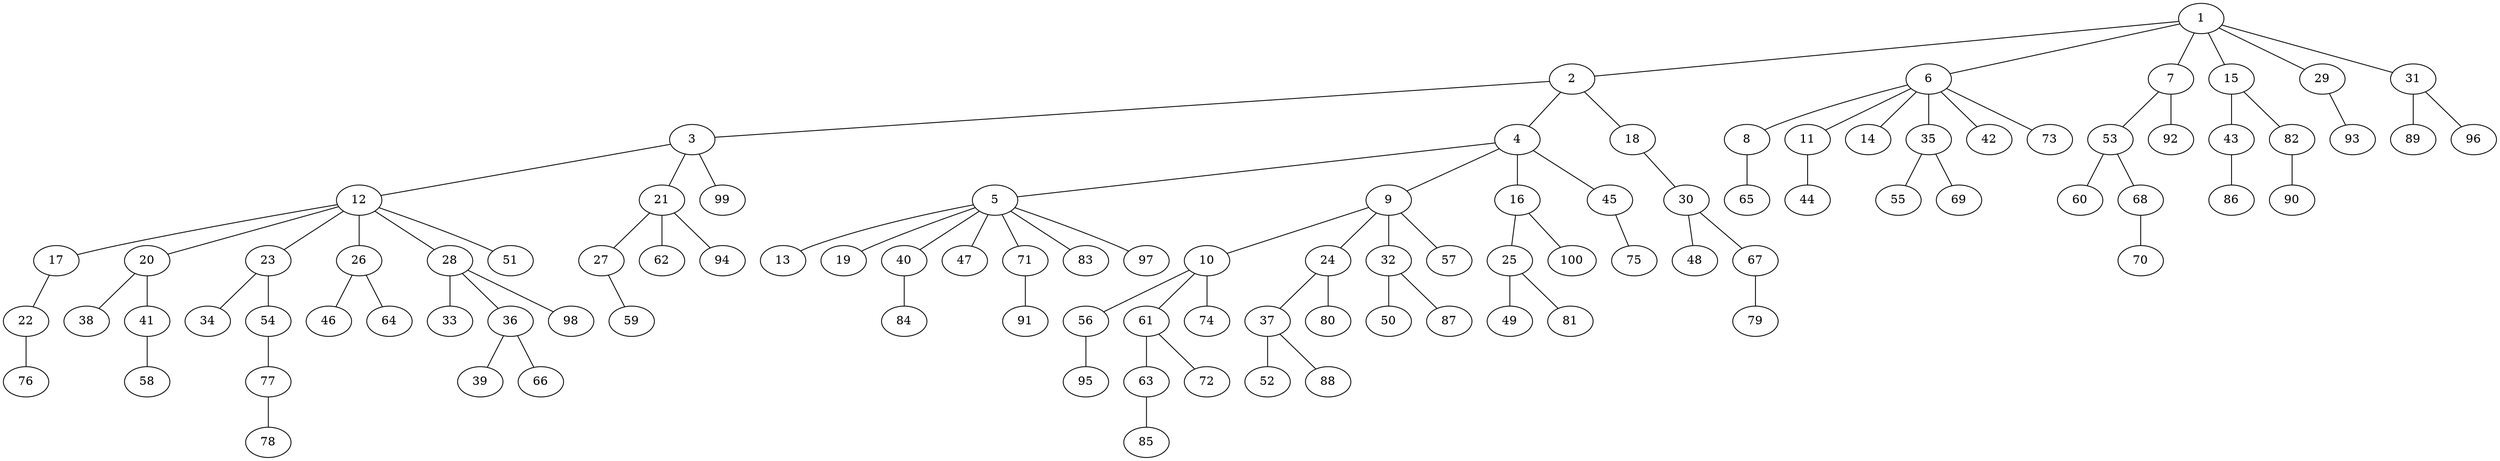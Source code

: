 graph graphname {1--2
1--6
1--7
1--15
1--29
1--31
2--3
2--4
2--18
3--12
3--21
3--99
4--5
4--9
4--16
4--45
5--13
5--19
5--40
5--47
5--71
5--83
5--97
6--8
6--11
6--14
6--35
6--42
6--73
7--53
7--92
8--65
9--10
9--24
9--32
9--57
10--56
10--61
10--74
11--44
12--17
12--20
12--23
12--26
12--28
12--51
15--43
15--82
16--25
16--100
17--22
18--30
20--38
20--41
21--27
21--62
21--94
22--76
23--34
23--54
24--37
24--80
25--49
25--81
26--46
26--64
27--59
28--33
28--36
28--98
29--93
30--48
30--67
31--89
31--96
32--50
32--87
35--55
35--69
36--39
36--66
37--52
37--88
40--84
41--58
43--86
45--75
53--60
53--68
54--77
56--95
61--63
61--72
63--85
67--79
68--70
71--91
77--78
82--90
}